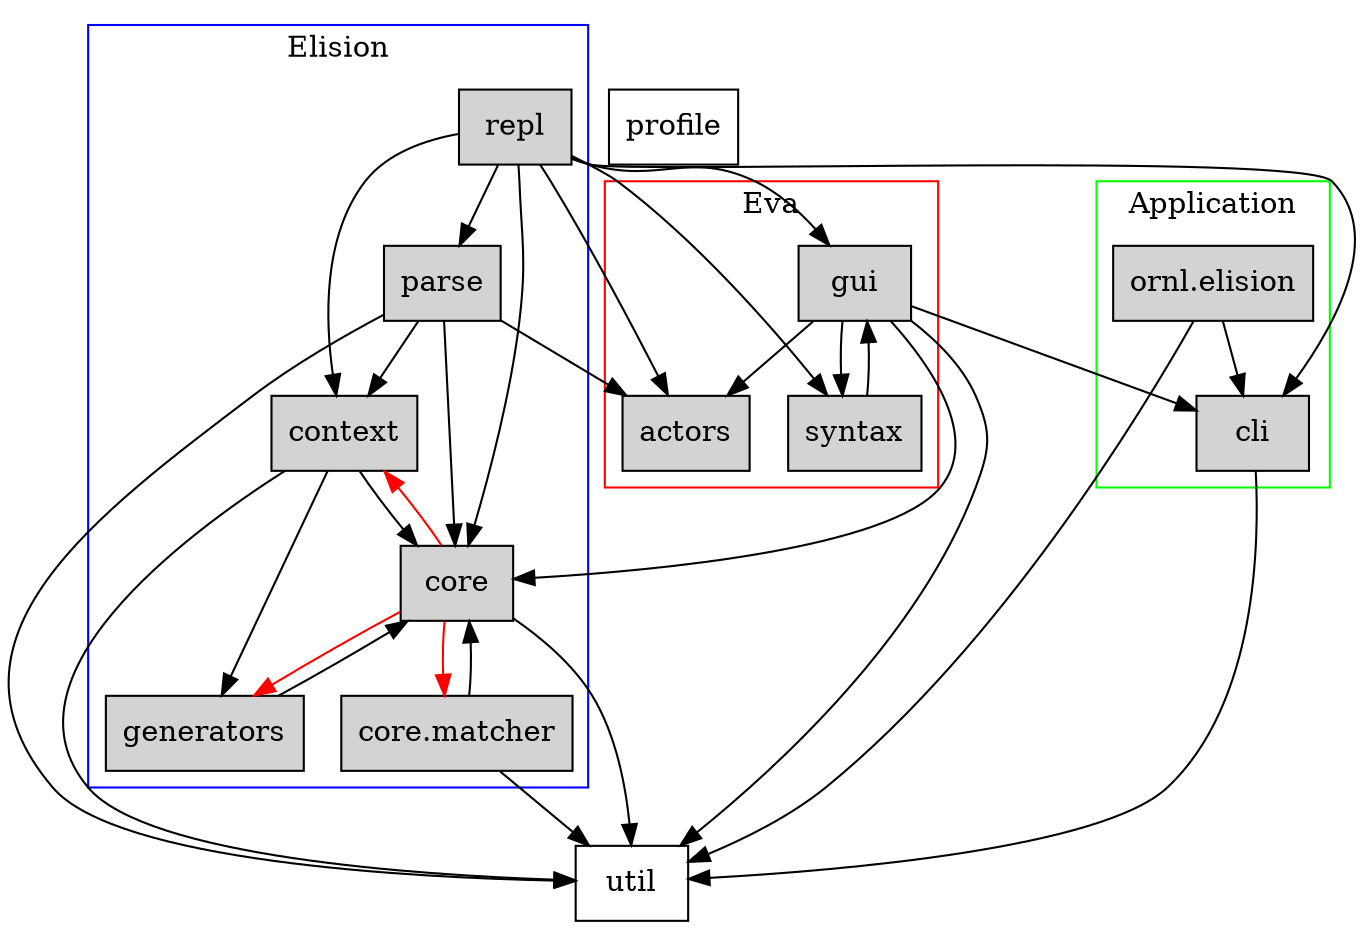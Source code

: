 digraph Elision {
    node [shape=rectangle]

    # The Elision library subgraph.
    subgraph cluster_1 {
        node [style=filled];
        "context";
        "core" ;
        "core.matcher" ;
        "generators" ;
        "parse" ;
        "repl" ;
        label = "Elision";
        color=blue;
    }

    # The Eva subgraph.
    subgraph cluster_2 {
        node [style=filled];
        "actors" ;
        "gui" ;
        "syntax" ;
        label = "Eva"
        color=red;
    }

    # The application subgraph.
    subgraph cluster_0 {
        node [style=filled];
        "cli" ;
        "ornl.elision" ;
        label = "Application";
        color=green;
    }

    # All the sub-packages, with the root prefix omitted.
    "actors" ;
    "cli" ;
    "context" ;
    "core" ;
    "generators" ;
    "gui" ;
    "parse" ;
    "profile" ;
    "repl" ;
    "syntax" ;
    "util" ;

    # Package dependencies.
    "ornl.elision" -> "cli" ;
    "ornl.elision" -> "util" ;
    "cli" -> "util" ;
    "context" -> "core" ;
    "context" -> "generators" ;
    "context" -> "util" ;
    "core" -> "context" [color=red] ;
    "core" -> "core.matcher" [color=red] ;
    "core" -> "generators" [color=red] ;
    "core" -> "util" ;
    "core.matcher" -> "core" ;
    "core.matcher" -> "util" ;
    "generators" -> "core" ;
    "gui" -> "actors" ;
    "gui" -> "cli" ;
    "gui" -> "core" ;
    "gui" -> "syntax" ;
    "gui" -> "util" ;
    "parse" -> "actors" ;
    "parse" -> "context" ;
    "parse" -> "core" ;
    "parse" -> "util" ;
    "repl" -> "actors" ;
    "repl" -> "context" ;
    "repl" -> "cli" ;
    "repl" -> "core" ;
    "repl" -> "gui" ;
    "repl" -> "parse" ;
    "repl" -> "syntax" ;
    "syntax" -> "gui" ;
}
